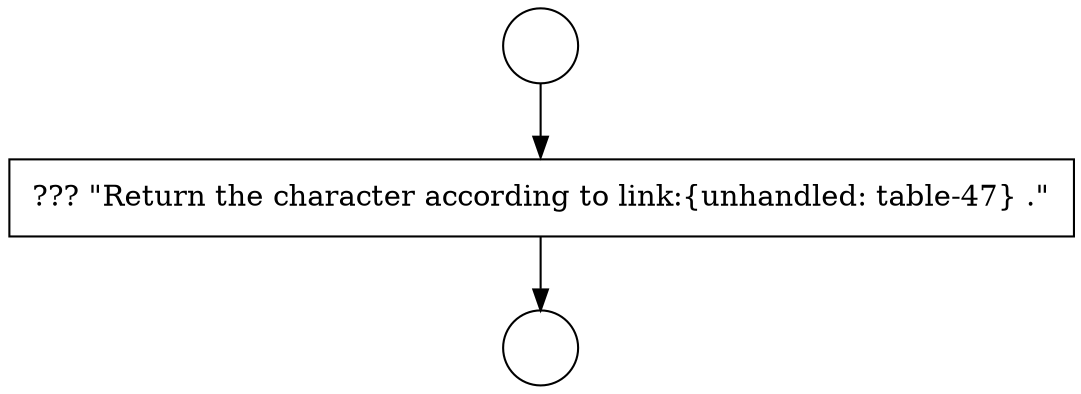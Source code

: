 digraph {
  node12829 [shape=circle label=" " color="black" fillcolor="white" style=filled]
  node12831 [shape=none, margin=0, label=<<font color="black">
    <table border="0" cellborder="1" cellspacing="0" cellpadding="10">
      <tr><td align="left">??? &quot;Return the character according to link:{unhandled: table-47} .&quot;</td></tr>
    </table>
  </font>> color="black" fillcolor="white" style=filled]
  node12830 [shape=circle label=" " color="black" fillcolor="white" style=filled]
  node12829 -> node12831 [ color="black"]
  node12831 -> node12830 [ color="black"]
}
